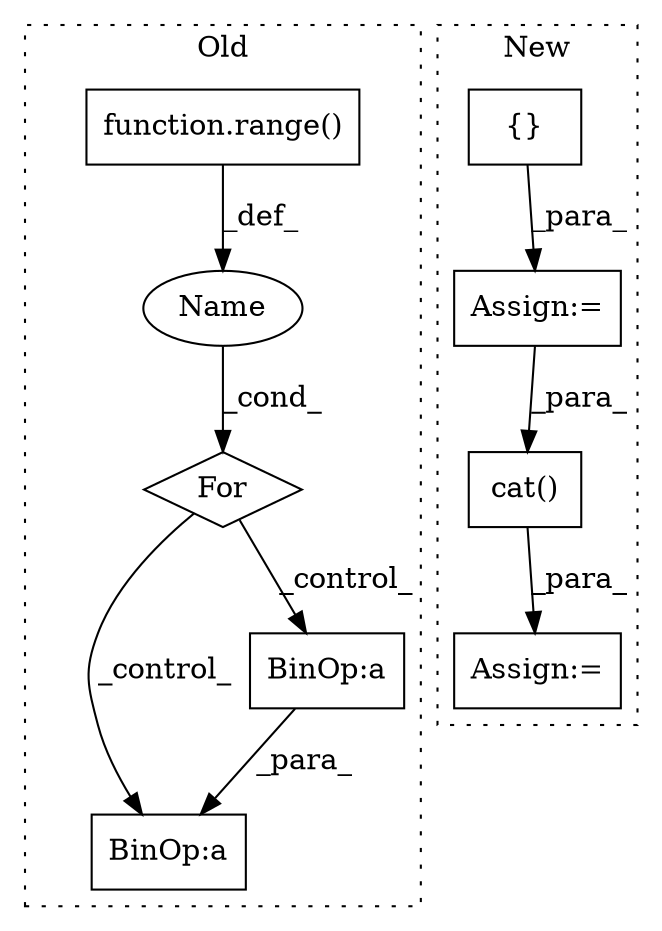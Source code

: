 digraph G {
subgraph cluster0 {
1 [label="function.range()" a="75" s="12125,12148" l="6,1" shape="box"];
5 [label="For" a="107" s="12116,12149" l="4,14" shape="diamond"];
6 [label="BinOp:a" a="82" s="12192" l="3" shape="box"];
7 [label="Name" a="87" s="12120" l="1" shape="ellipse"];
9 [label="BinOp:a" a="82" s="12213" l="3" shape="box"];
label = "Old";
style="dotted";
}
subgraph cluster1 {
2 [label="cat()" a="75" s="14712,14725" l="10,1" shape="box"];
3 [label="{}" a="59" s="14437,14437" l="2,1" shape="box"];
4 [label="Assign:=" a="68" s="14709" l="3" shape="box"];
8 [label="Assign:=" a="68" s="14434" l="3" shape="box"];
label = "New";
style="dotted";
}
1 -> 7 [label="_def_"];
2 -> 4 [label="_para_"];
3 -> 8 [label="_para_"];
5 -> 6 [label="_control_"];
5 -> 9 [label="_control_"];
7 -> 5 [label="_cond_"];
8 -> 2 [label="_para_"];
9 -> 6 [label="_para_"];
}